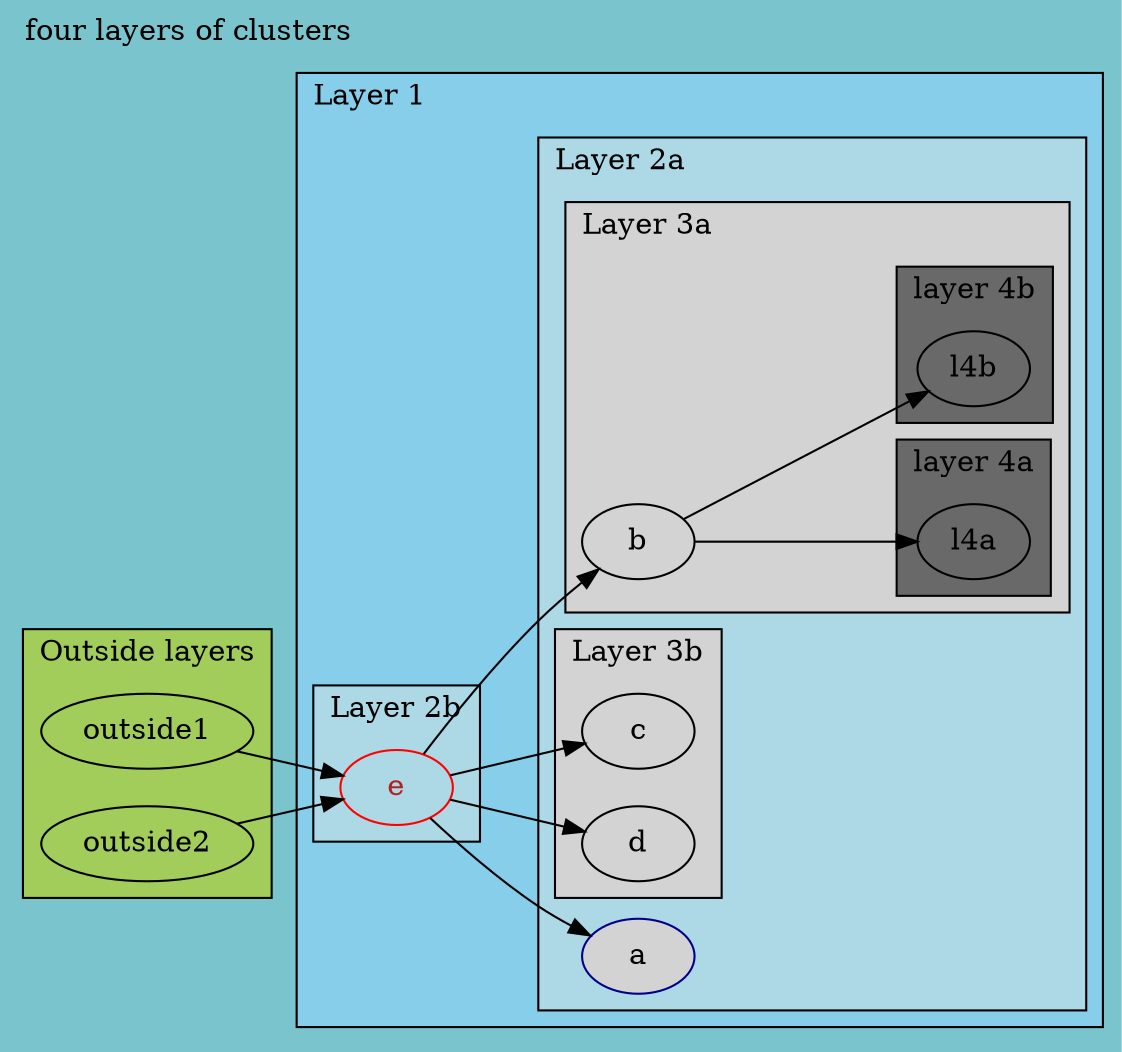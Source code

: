 digraph D {
    label = "four layers of clusters"
    labeljust = "l"
    labelloc = "t"
    rankdir=LR           # or TB or BT or RL
    bgcolor = cadetblue3

  subgraph cluster_parent {
    label = "Layer 1"
    #rank = same
    bgcolor = skyblue

    subgraph cluster_child2 {
      label = "Layer 2b";
      node [color=red  fontcolor=firebrick]
      bgcolor="lightblue";
      e;
    }

    subgraph cluster_child1 {
      label = "Layer 2a";
      bgcolor="lightblue"
      a;

      subgraph cluster_grandchild_1 {
        label = "Layer 3a";
         bgcolor = lightgray
         node [color=black  fontcolor=black]
         b;

          subgraph cluster_greatgrandchild_1 {
            
            label = "layer 4a";
            bgcolor="dimgray";
            l4a;
            }
          subgraph cluster_greatgrandchild_2 {
            label = "layer 4b";
            bgcolor="dimgray";
            l4b;
            }

    }
      subgraph cluster_grandchild_2 {
        label = "Layer 3b";
        bgcolor="lightgray";
          c;
          d;
      }
    }
  }

subgraph cluster_outside {
        label = "Outside layers";
        bgcolor="darkolivegreen3"
        outside1
        outside2
        }


a [style=filled;
   color=darkblue
   fillcolor=lightgray;
   ]
outside1 -> e
outside2 -> e
e -> {a b c d} 
b -> {l4a l4b}
} 
